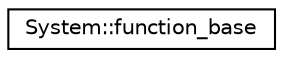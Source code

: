 digraph G
{
  edge [fontname="Helvetica",fontsize="10",labelfontname="Helvetica",labelfontsize="10"];
  node [fontname="Helvetica",fontsize="10",shape=record];
  rankdir="LR";
  Node1 [label="System::function_base",height=0.2,width=0.4,color="black", fillcolor="white", style="filled",URL="$class_system_1_1function__base.html"];
}

